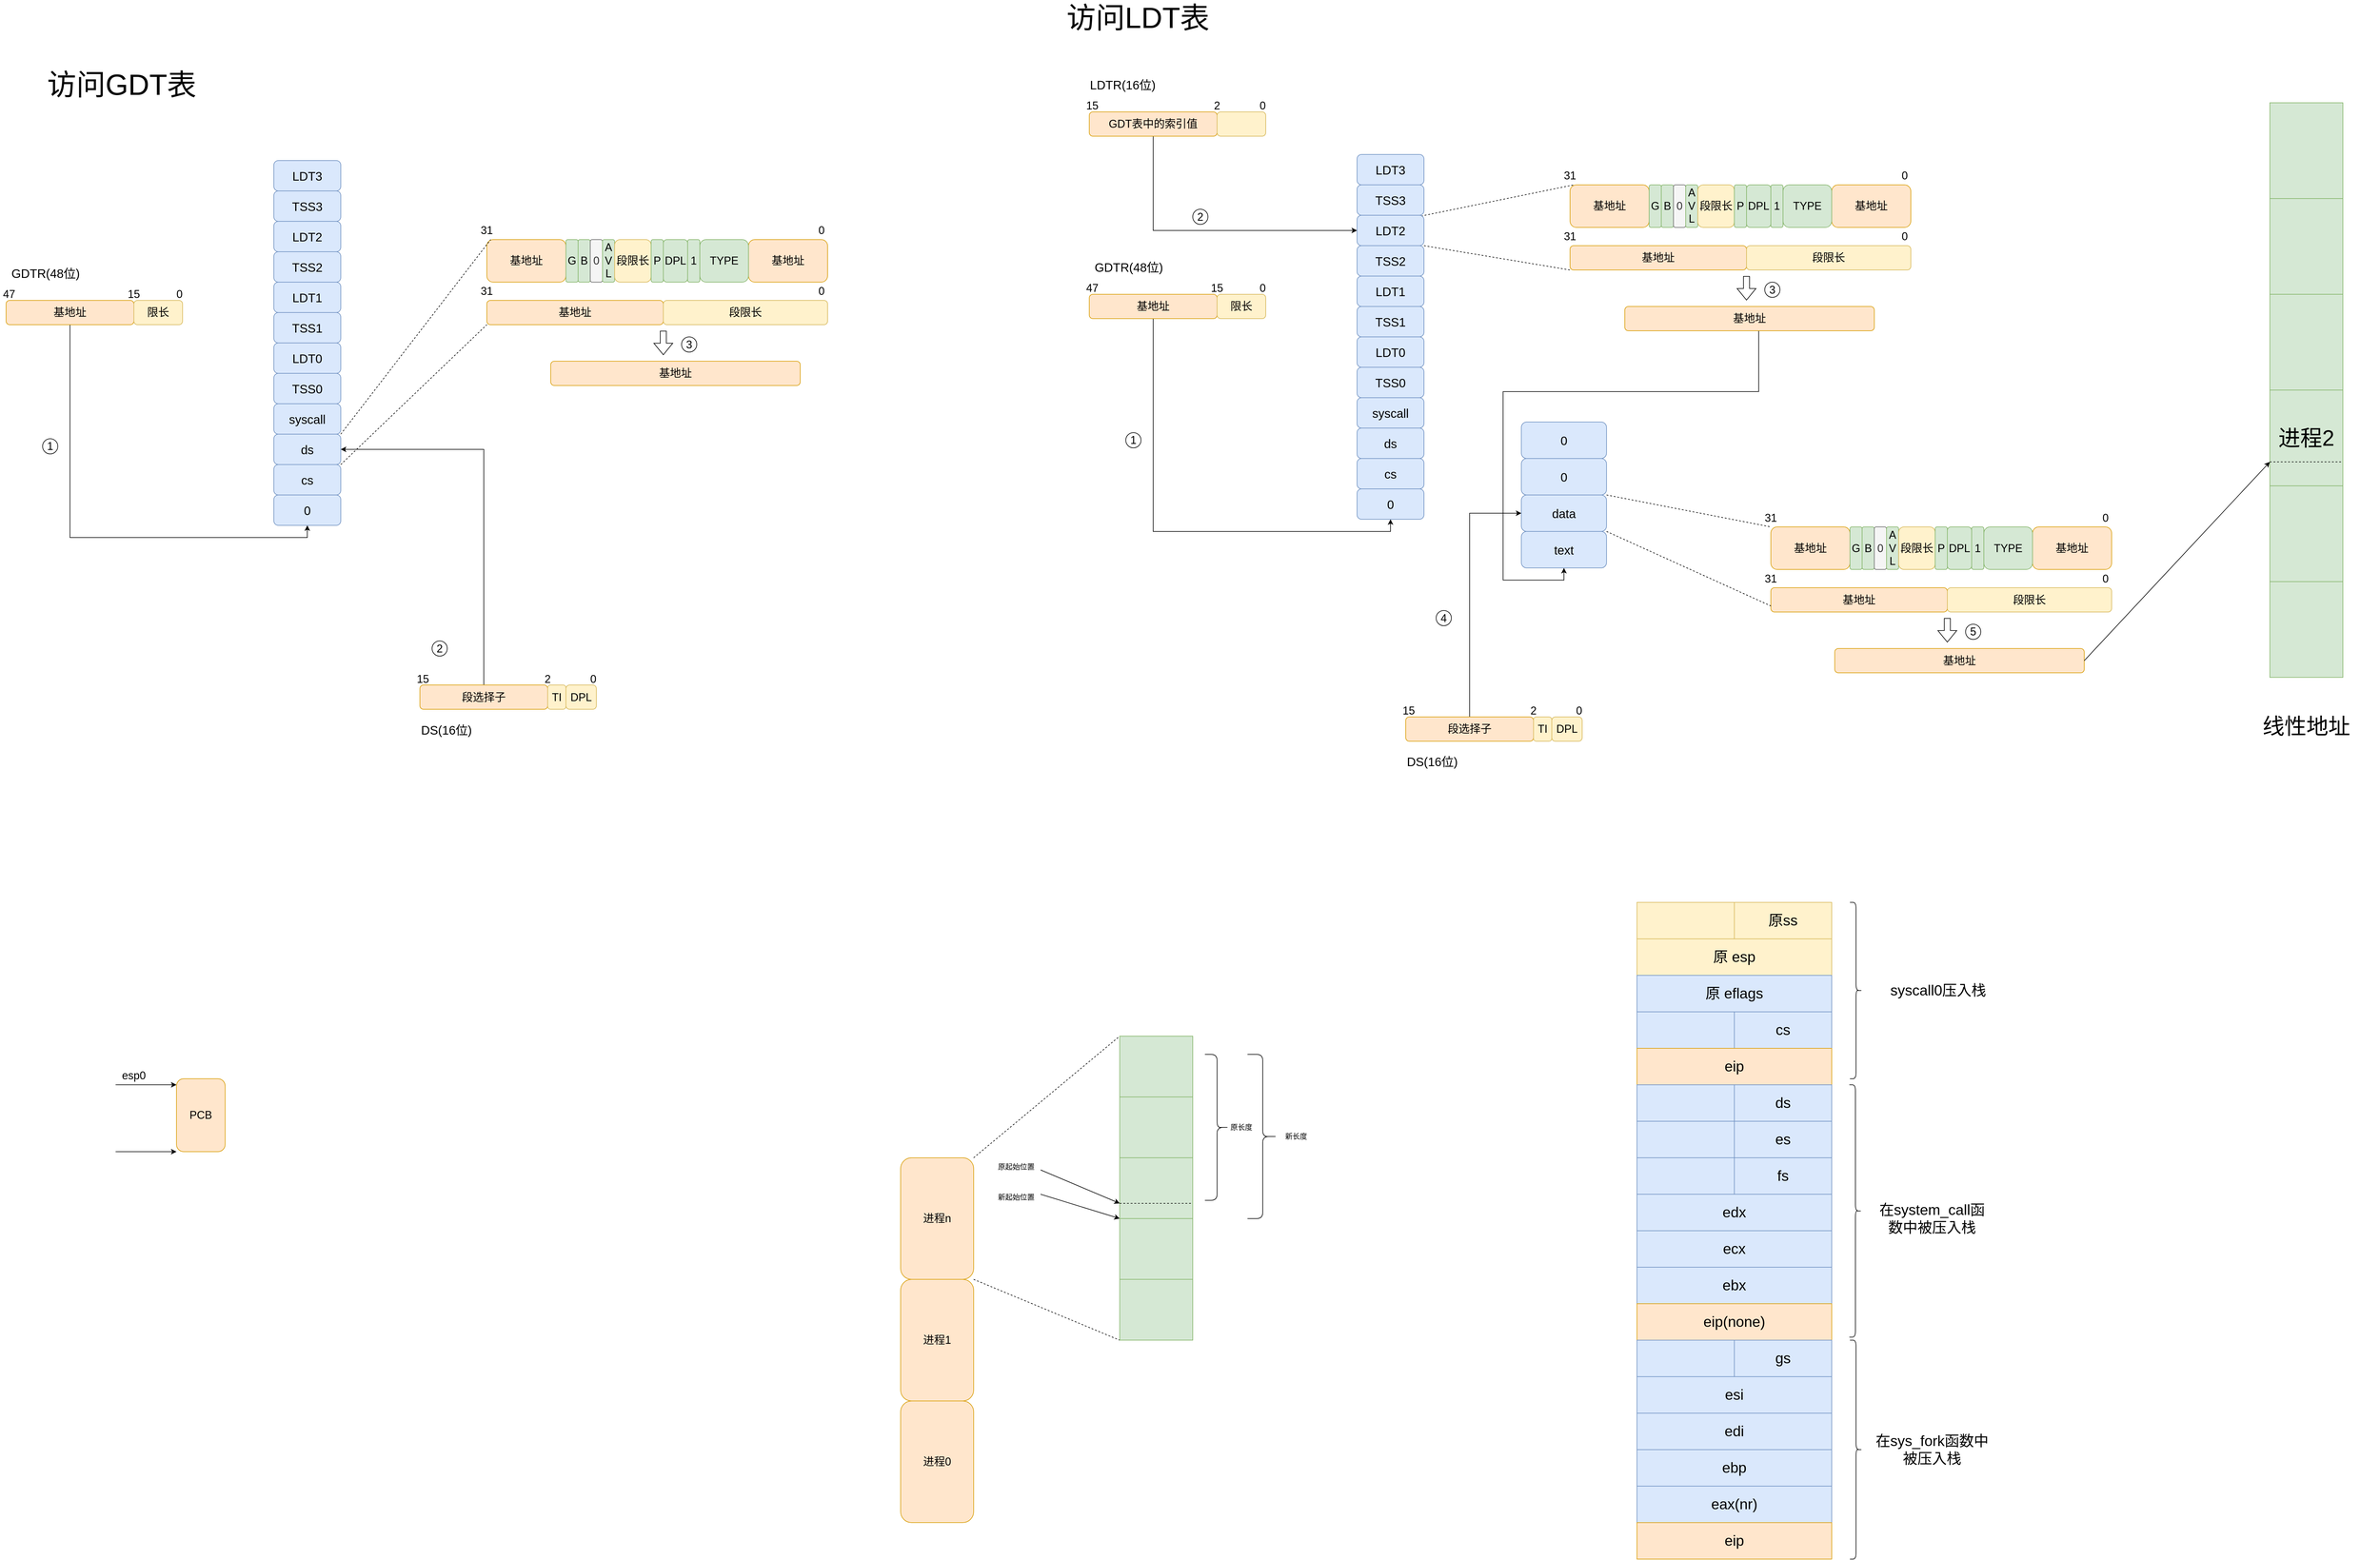 <mxfile version="20.8.16" type="device"><diagram name="第 1 页" id="tHcovM4jO5tYRY0i3vo-"><mxGraphModel dx="7257" dy="4161" grid="1" gridSize="10" guides="1" tooltips="1" connect="1" arrows="1" fold="1" page="1" pageScale="1" pageWidth="827" pageHeight="1169" math="0" shadow="0"><root><mxCell id="0"/><mxCell id="1" parent="0"/><mxCell id="695t20eowLM4Fb_0-0ul-10" value="LDT1" style="rounded=1;whiteSpace=wrap;html=1;fontSize=20;fillColor=#dae8fc;strokeColor=#6c8ebf;" parent="1" vertex="1"><mxGeometry x="220" y="-70" width="110" height="50" as="geometry"/></mxCell><mxCell id="695t20eowLM4Fb_0-0ul-25" style="edgeStyle=orthogonalEdgeStyle;rounded=0;orthogonalLoop=1;jettySize=auto;html=1;exitX=0.5;exitY=1;exitDx=0;exitDy=0;entryX=0.5;entryY=1;entryDx=0;entryDy=0;fontSize=18;" parent="1" source="695t20eowLM4Fb_0-0ul-11" target="695t20eowLM4Fb_0-0ul-18" edge="1"><mxGeometry relative="1" as="geometry"/></mxCell><mxCell id="695t20eowLM4Fb_0-0ul-11" value="&lt;font style=&quot;font-size: 18px;&quot;&gt;基地址&lt;/font&gt;" style="rounded=1;whiteSpace=wrap;html=1;fillColor=#ffe6cc;strokeColor=#d79b00;" parent="1" vertex="1"><mxGeometry x="-220" y="-40" width="210" height="40" as="geometry"/></mxCell><mxCell id="695t20eowLM4Fb_0-0ul-12" value="TSS1" style="rounded=1;whiteSpace=wrap;html=1;fillColor=#dae8fc;strokeColor=#6c8ebf;fontSize=20;" parent="1" vertex="1"><mxGeometry x="220" y="-20" width="110" height="50" as="geometry"/></mxCell><mxCell id="695t20eowLM4Fb_0-0ul-13" value="LDT0" style="rounded=1;whiteSpace=wrap;html=1;fontSize=20;fillColor=#dae8fc;strokeColor=#6c8ebf;" parent="1" vertex="1"><mxGeometry x="220" y="30" width="110" height="50" as="geometry"/></mxCell><mxCell id="695t20eowLM4Fb_0-0ul-14" value="TSS0" style="rounded=1;whiteSpace=wrap;html=1;fillColor=#dae8fc;strokeColor=#6c8ebf;fontSize=20;" parent="1" vertex="1"><mxGeometry x="220" y="80" width="110" height="50" as="geometry"/></mxCell><mxCell id="695t20eowLM4Fb_0-0ul-15" value="syscall" style="rounded=1;whiteSpace=wrap;html=1;fontSize=20;fillColor=#dae8fc;strokeColor=#6c8ebf;" parent="1" vertex="1"><mxGeometry x="220" y="130" width="110" height="50" as="geometry"/></mxCell><mxCell id="695t20eowLM4Fb_0-0ul-16" value="ds" style="rounded=1;whiteSpace=wrap;html=1;fillColor=#dae8fc;strokeColor=#6c8ebf;fontSize=20;" parent="1" vertex="1"><mxGeometry x="220" y="180" width="110" height="50" as="geometry"/></mxCell><mxCell id="695t20eowLM4Fb_0-0ul-17" value="cs" style="rounded=1;whiteSpace=wrap;html=1;fontSize=20;fillColor=#dae8fc;strokeColor=#6c8ebf;" parent="1" vertex="1"><mxGeometry x="220" y="230" width="110" height="50" as="geometry"/></mxCell><mxCell id="695t20eowLM4Fb_0-0ul-18" value="0" style="rounded=1;whiteSpace=wrap;html=1;fillColor=#dae8fc;strokeColor=#6c8ebf;fontSize=20;" parent="1" vertex="1"><mxGeometry x="220" y="280" width="110" height="50" as="geometry"/></mxCell><mxCell id="695t20eowLM4Fb_0-0ul-19" value="&lt;font style=&quot;font-size: 18px;&quot;&gt;限长&lt;/font&gt;" style="rounded=1;whiteSpace=wrap;html=1;fillColor=#fff2cc;strokeColor=#d6b656;" parent="1" vertex="1"><mxGeometry x="-10" y="-40" width="80" height="40" as="geometry"/></mxCell><mxCell id="695t20eowLM4Fb_0-0ul-20" value="GDTR(48位)" style="text;strokeColor=none;align=center;fillColor=none;html=1;verticalAlign=middle;whiteSpace=wrap;rounded=0;fontSize=20;" parent="1" vertex="1"><mxGeometry x="-220" y="-100" width="130" height="30" as="geometry"/></mxCell><mxCell id="695t20eowLM4Fb_0-0ul-21" value="0" style="text;strokeColor=none;align=center;fillColor=none;html=1;verticalAlign=middle;whiteSpace=wrap;rounded=0;fontSize=18;" parent="1" vertex="1"><mxGeometry x="50" y="-60" width="30" height="20" as="geometry"/></mxCell><mxCell id="695t20eowLM4Fb_0-0ul-22" value="15" style="text;strokeColor=none;align=center;fillColor=none;html=1;verticalAlign=middle;whiteSpace=wrap;rounded=0;fontSize=18;" parent="1" vertex="1"><mxGeometry x="-25" y="-60" width="30" height="20" as="geometry"/></mxCell><mxCell id="695t20eowLM4Fb_0-0ul-23" value="47" style="text;strokeColor=none;align=center;fillColor=none;html=1;verticalAlign=middle;whiteSpace=wrap;rounded=0;fontSize=18;" parent="1" vertex="1"><mxGeometry x="-230" y="-60" width="30" height="20" as="geometry"/></mxCell><mxCell id="695t20eowLM4Fb_0-0ul-26" value="&lt;font style=&quot;font-size: 18px;&quot;&gt;基地址&lt;/font&gt;" style="rounded=1;whiteSpace=wrap;html=1;fillColor=#ffe6cc;strokeColor=#d79b00;" parent="1" vertex="1"><mxGeometry x="570" y="-220" width="130" height="70" as="geometry"/></mxCell><mxCell id="695t20eowLM4Fb_0-0ul-32" value="" style="endArrow=none;dashed=1;html=1;rounded=0;fontSize=18;entryX=0.048;entryY=0;entryDx=0;entryDy=0;entryPerimeter=0;exitX=0.956;exitY=1.027;exitDx=0;exitDy=0;exitPerimeter=0;" parent="1" source="695t20eowLM4Fb_0-0ul-71" target="695t20eowLM4Fb_0-0ul-26" edge="1"><mxGeometry width="50" height="50" relative="1" as="geometry"><mxPoint x="330" y="-70" as="sourcePoint"/><mxPoint x="567.5" y="-110" as="targetPoint"/></mxGeometry></mxCell><mxCell id="695t20eowLM4Fb_0-0ul-33" value="" style="endArrow=none;dashed=1;html=1;rounded=0;fontSize=18;entryX=0;entryY=1;entryDx=0;entryDy=0;exitX=1;exitY=0;exitDx=0;exitDy=0;" parent="1" source="695t20eowLM4Fb_0-0ul-60" target="695t20eowLM4Fb_0-0ul-34" edge="1"><mxGeometry width="50" height="50" relative="1" as="geometry"><mxPoint x="330" y="-25" as="sourcePoint"/><mxPoint x="570" y="-70" as="targetPoint"/></mxGeometry></mxCell><mxCell id="695t20eowLM4Fb_0-0ul-34" value="&lt;font style=&quot;font-size: 18px;&quot;&gt;基地址&lt;/font&gt;" style="rounded=1;whiteSpace=wrap;html=1;fillColor=#ffe6cc;strokeColor=#d79b00;" parent="1" vertex="1"><mxGeometry x="570" y="-120" width="290" height="40" as="geometry"/></mxCell><mxCell id="695t20eowLM4Fb_0-0ul-35" value="&lt;font style=&quot;font-size: 18px;&quot;&gt;段限长&lt;/font&gt;" style="rounded=1;whiteSpace=wrap;html=1;fillColor=#fff2cc;strokeColor=#d6b656;" parent="1" vertex="1"><mxGeometry x="860" y="-120" width="270" height="40" as="geometry"/></mxCell><mxCell id="695t20eowLM4Fb_0-0ul-36" value="&lt;font style=&quot;font-size: 18px;&quot;&gt;基地址&lt;/font&gt;" style="rounded=1;whiteSpace=wrap;html=1;fillColor=#ffe6cc;strokeColor=#d79b00;" parent="1" vertex="1"><mxGeometry x="1000" y="-220" width="130" height="70" as="geometry"/></mxCell><mxCell id="695t20eowLM4Fb_0-0ul-37" value="&lt;span style=&quot;font-size: 18px;&quot;&gt;G&lt;/span&gt;" style="rounded=1;whiteSpace=wrap;html=1;fillColor=#d5e8d4;strokeColor=#82b366;" parent="1" vertex="1"><mxGeometry x="700" y="-220" width="20" height="70" as="geometry"/></mxCell><mxCell id="695t20eowLM4Fb_0-0ul-38" value="&lt;span style=&quot;font-size: 18px;&quot;&gt;B&lt;/span&gt;" style="rounded=1;whiteSpace=wrap;html=1;fillColor=#d5e8d4;strokeColor=#82b366;" parent="1" vertex="1"><mxGeometry x="720" y="-220" width="20" height="70" as="geometry"/></mxCell><mxCell id="695t20eowLM4Fb_0-0ul-39" value="&lt;span style=&quot;font-size: 18px;&quot;&gt;0&lt;/span&gt;" style="rounded=1;whiteSpace=wrap;html=1;fillColor=#f5f5f5;strokeColor=#666666;fontColor=#333333;" parent="1" vertex="1"><mxGeometry x="740" y="-220" width="20" height="70" as="geometry"/></mxCell><mxCell id="695t20eowLM4Fb_0-0ul-40" value="&lt;span style=&quot;font-size: 18px;&quot;&gt;A&lt;br&gt;V&lt;br&gt;L&lt;/span&gt;" style="rounded=1;whiteSpace=wrap;html=1;fillColor=#d5e8d4;strokeColor=#82b366;" parent="1" vertex="1"><mxGeometry x="760" y="-220" width="20" height="70" as="geometry"/></mxCell><mxCell id="695t20eowLM4Fb_0-0ul-41" value="&lt;span style=&quot;font-size: 18px;&quot;&gt;段限长&lt;/span&gt;" style="rounded=1;whiteSpace=wrap;html=1;fillColor=#fff2cc;strokeColor=#d6b656;" parent="1" vertex="1"><mxGeometry x="780" y="-220" width="60" height="70" as="geometry"/></mxCell><mxCell id="695t20eowLM4Fb_0-0ul-42" value="&lt;span style=&quot;font-size: 18px;&quot;&gt;P&lt;/span&gt;" style="rounded=1;whiteSpace=wrap;html=1;fillColor=#d5e8d4;strokeColor=#82b366;" parent="1" vertex="1"><mxGeometry x="840" y="-220" width="20" height="70" as="geometry"/></mxCell><mxCell id="695t20eowLM4Fb_0-0ul-44" value="&lt;span style=&quot;font-size: 18px;&quot;&gt;DPL&lt;/span&gt;" style="rounded=1;whiteSpace=wrap;html=1;fillColor=#d5e8d4;strokeColor=#82b366;" parent="1" vertex="1"><mxGeometry x="860" y="-220" width="40" height="70" as="geometry"/></mxCell><mxCell id="695t20eowLM4Fb_0-0ul-46" value="&lt;span style=&quot;font-size: 18px;&quot;&gt;1&lt;/span&gt;" style="rounded=1;whiteSpace=wrap;html=1;fillColor=#d5e8d4;strokeColor=#82b366;" parent="1" vertex="1"><mxGeometry x="900" y="-220" width="20" height="70" as="geometry"/></mxCell><mxCell id="695t20eowLM4Fb_0-0ul-47" value="&lt;span style=&quot;font-size: 18px;&quot;&gt;TYPE&lt;/span&gt;" style="rounded=1;whiteSpace=wrap;html=1;fillColor=#d5e8d4;strokeColor=#82b366;" parent="1" vertex="1"><mxGeometry x="920" y="-220" width="80" height="70" as="geometry"/></mxCell><mxCell id="695t20eowLM4Fb_0-0ul-48" value="0" style="text;strokeColor=none;align=center;fillColor=none;html=1;verticalAlign=middle;whiteSpace=wrap;rounded=0;fontSize=18;" parent="1" vertex="1"><mxGeometry x="1090" y="-250" width="60" height="30" as="geometry"/></mxCell><mxCell id="695t20eowLM4Fb_0-0ul-49" value="31" style="text;strokeColor=none;align=center;fillColor=none;html=1;verticalAlign=middle;whiteSpace=wrap;rounded=0;fontSize=18;" parent="1" vertex="1"><mxGeometry x="540" y="-250" width="60" height="30" as="geometry"/></mxCell><mxCell id="695t20eowLM4Fb_0-0ul-50" value="0" style="text;strokeColor=none;align=center;fillColor=none;html=1;verticalAlign=middle;whiteSpace=wrap;rounded=0;fontSize=18;" parent="1" vertex="1"><mxGeometry x="1090" y="-150" width="60" height="30" as="geometry"/></mxCell><mxCell id="695t20eowLM4Fb_0-0ul-51" value="31" style="text;strokeColor=none;align=center;fillColor=none;html=1;verticalAlign=middle;whiteSpace=wrap;rounded=0;fontSize=18;" parent="1" vertex="1"><mxGeometry x="540" y="-150" width="60" height="30" as="geometry"/></mxCell><mxCell id="695t20eowLM4Fb_0-0ul-52" value="" style="shape=flexArrow;endArrow=classic;html=1;rounded=0;fontSize=18;" parent="1" edge="1"><mxGeometry width="50" height="50" relative="1" as="geometry"><mxPoint x="860" y="-70" as="sourcePoint"/><mxPoint x="860" y="-30" as="targetPoint"/></mxGeometry></mxCell><mxCell id="695t20eowLM4Fb_0-0ul-58" style="edgeStyle=orthogonalEdgeStyle;rounded=0;orthogonalLoop=1;jettySize=auto;html=1;exitX=0.5;exitY=1;exitDx=0;exitDy=0;entryX=0.5;entryY=1;entryDx=0;entryDy=0;fontSize=18;" parent="1" source="695t20eowLM4Fb_0-0ul-53" target="695t20eowLM4Fb_0-0ul-57" edge="1"><mxGeometry relative="1" as="geometry"><Array as="points"><mxPoint x="880" y="120"/><mxPoint x="460" y="120"/><mxPoint x="460" y="430"/><mxPoint x="560" y="430"/></Array></mxGeometry></mxCell><mxCell id="695t20eowLM4Fb_0-0ul-53" value="&lt;font style=&quot;font-size: 18px;&quot;&gt;基地址&lt;/font&gt;" style="rounded=1;whiteSpace=wrap;html=1;fillColor=#ffe6cc;strokeColor=#d79b00;" parent="1" vertex="1"><mxGeometry x="660" y="-20" width="410" height="40" as="geometry"/></mxCell><mxCell id="695t20eowLM4Fb_0-0ul-54" value="0" style="rounded=1;whiteSpace=wrap;html=1;fontSize=20;fillColor=#dae8fc;strokeColor=#6c8ebf;" parent="1" vertex="1"><mxGeometry x="490" y="170" width="140" height="60" as="geometry"/></mxCell><mxCell id="695t20eowLM4Fb_0-0ul-55" value="0" style="rounded=1;whiteSpace=wrap;html=1;fontSize=20;fillColor=#dae8fc;strokeColor=#6c8ebf;" parent="1" vertex="1"><mxGeometry x="490" y="230" width="140" height="60" as="geometry"/></mxCell><mxCell id="695t20eowLM4Fb_0-0ul-56" value="data" style="rounded=1;whiteSpace=wrap;html=1;fontSize=20;fillColor=#dae8fc;strokeColor=#6c8ebf;" parent="1" vertex="1"><mxGeometry x="490" y="290" width="140" height="60" as="geometry"/></mxCell><mxCell id="695t20eowLM4Fb_0-0ul-57" value="text" style="rounded=1;whiteSpace=wrap;html=1;fontSize=20;fillColor=#dae8fc;strokeColor=#6c8ebf;" parent="1" vertex="1"><mxGeometry x="490" y="350" width="140" height="60" as="geometry"/></mxCell><mxCell id="695t20eowLM4Fb_0-0ul-59" value="LDT2" style="rounded=1;whiteSpace=wrap;html=1;fontSize=20;fillColor=#dae8fc;strokeColor=#6c8ebf;" parent="1" vertex="1"><mxGeometry x="220" y="-170" width="110" height="50" as="geometry"/></mxCell><mxCell id="695t20eowLM4Fb_0-0ul-60" value="TSS2" style="rounded=1;whiteSpace=wrap;html=1;fillColor=#dae8fc;strokeColor=#6c8ebf;fontSize=20;" parent="1" vertex="1"><mxGeometry x="220" y="-120" width="110" height="50" as="geometry"/></mxCell><mxCell id="695t20eowLM4Fb_0-0ul-61" value="LDTR(16位)" style="text;strokeColor=none;align=center;fillColor=none;html=1;verticalAlign=middle;whiteSpace=wrap;rounded=0;fontSize=20;" parent="1" vertex="1"><mxGeometry x="-230" y="-400" width="130" height="30" as="geometry"/></mxCell><mxCell id="695t20eowLM4Fb_0-0ul-69" style="edgeStyle=orthogonalEdgeStyle;rounded=0;orthogonalLoop=1;jettySize=auto;html=1;exitX=0.5;exitY=1;exitDx=0;exitDy=0;entryX=0;entryY=0.5;entryDx=0;entryDy=0;fontSize=18;" parent="1" source="695t20eowLM4Fb_0-0ul-62" target="695t20eowLM4Fb_0-0ul-59" edge="1"><mxGeometry relative="1" as="geometry"/></mxCell><mxCell id="695t20eowLM4Fb_0-0ul-62" value="&lt;font style=&quot;font-size: 18px;&quot;&gt;GDT表中的索引值&lt;/font&gt;" style="rounded=1;whiteSpace=wrap;html=1;fillColor=#ffe6cc;strokeColor=#d79b00;" parent="1" vertex="1"><mxGeometry x="-220" y="-340" width="210" height="40" as="geometry"/></mxCell><mxCell id="695t20eowLM4Fb_0-0ul-63" value="" style="rounded=1;whiteSpace=wrap;html=1;fillColor=#fff2cc;strokeColor=#d6b656;" parent="1" vertex="1"><mxGeometry x="-10" y="-340" width="80" height="40" as="geometry"/></mxCell><mxCell id="695t20eowLM4Fb_0-0ul-64" value="0" style="text;strokeColor=none;align=center;fillColor=none;html=1;verticalAlign=middle;whiteSpace=wrap;rounded=0;fontSize=18;" parent="1" vertex="1"><mxGeometry x="50" y="-360" width="30" height="20" as="geometry"/></mxCell><mxCell id="695t20eowLM4Fb_0-0ul-65" value="2" style="text;strokeColor=none;align=center;fillColor=none;html=1;verticalAlign=middle;whiteSpace=wrap;rounded=0;fontSize=18;" parent="1" vertex="1"><mxGeometry x="-25" y="-360" width="30" height="20" as="geometry"/></mxCell><mxCell id="695t20eowLM4Fb_0-0ul-66" value="15" style="text;strokeColor=none;align=center;fillColor=none;html=1;verticalAlign=middle;whiteSpace=wrap;rounded=0;fontSize=18;" parent="1" vertex="1"><mxGeometry x="-230" y="-360" width="30" height="20" as="geometry"/></mxCell><mxCell id="695t20eowLM4Fb_0-0ul-67" value="1" style="ellipse;whiteSpace=wrap;html=1;aspect=fixed;fontSize=18;" parent="1" vertex="1"><mxGeometry x="-160" y="187.5" width="25" height="25" as="geometry"/></mxCell><mxCell id="695t20eowLM4Fb_0-0ul-70" value="LDT3" style="rounded=1;whiteSpace=wrap;html=1;fontSize=20;fillColor=#dae8fc;strokeColor=#6c8ebf;" parent="1" vertex="1"><mxGeometry x="220" y="-270" width="110" height="50" as="geometry"/></mxCell><mxCell id="695t20eowLM4Fb_0-0ul-71" value="TSS3" style="rounded=1;whiteSpace=wrap;html=1;fillColor=#dae8fc;strokeColor=#6c8ebf;fontSize=20;" parent="1" vertex="1"><mxGeometry x="220" y="-220" width="110" height="50" as="geometry"/></mxCell><mxCell id="695t20eowLM4Fb_0-0ul-73" value="2" style="ellipse;whiteSpace=wrap;html=1;aspect=fixed;fontSize=18;" parent="1" vertex="1"><mxGeometry x="-50" y="-180" width="25" height="25" as="geometry"/></mxCell><mxCell id="695t20eowLM4Fb_0-0ul-74" value="3" style="ellipse;whiteSpace=wrap;html=1;aspect=fixed;fontSize=18;" parent="1" vertex="1"><mxGeometry x="890" y="-60" width="25" height="25" as="geometry"/></mxCell><mxCell id="695t20eowLM4Fb_0-0ul-82" style="edgeStyle=orthogonalEdgeStyle;rounded=0;orthogonalLoop=1;jettySize=auto;html=1;exitX=0.5;exitY=0;exitDx=0;exitDy=0;entryX=0;entryY=0.5;entryDx=0;entryDy=0;fontSize=18;" parent="1" source="695t20eowLM4Fb_0-0ul-75" target="695t20eowLM4Fb_0-0ul-56" edge="1"><mxGeometry relative="1" as="geometry"/></mxCell><mxCell id="695t20eowLM4Fb_0-0ul-75" value="&lt;font style=&quot;font-size: 18px;&quot;&gt;段选择子&lt;/font&gt;" style="rounded=1;whiteSpace=wrap;html=1;fillColor=#ffe6cc;strokeColor=#d79b00;" parent="1" vertex="1"><mxGeometry x="300" y="655" width="210" height="40" as="geometry"/></mxCell><mxCell id="695t20eowLM4Fb_0-0ul-76" value="&lt;font style=&quot;font-size: 18px;&quot;&gt;TI&lt;/font&gt;" style="rounded=1;whiteSpace=wrap;html=1;fillColor=#fff2cc;strokeColor=#d6b656;" parent="1" vertex="1"><mxGeometry x="510" y="655" width="30" height="40" as="geometry"/></mxCell><mxCell id="695t20eowLM4Fb_0-0ul-77" value="0" style="text;strokeColor=none;align=center;fillColor=none;html=1;verticalAlign=middle;whiteSpace=wrap;rounded=0;fontSize=18;" parent="1" vertex="1"><mxGeometry x="570" y="635" width="30" height="20" as="geometry"/></mxCell><mxCell id="695t20eowLM4Fb_0-0ul-78" value="2" style="text;strokeColor=none;align=center;fillColor=none;html=1;verticalAlign=middle;whiteSpace=wrap;rounded=0;fontSize=18;" parent="1" vertex="1"><mxGeometry x="495" y="635" width="30" height="20" as="geometry"/></mxCell><mxCell id="695t20eowLM4Fb_0-0ul-79" value="15" style="text;strokeColor=none;align=center;fillColor=none;html=1;verticalAlign=middle;whiteSpace=wrap;rounded=0;fontSize=18;" parent="1" vertex="1"><mxGeometry x="290" y="635" width="30" height="20" as="geometry"/></mxCell><mxCell id="695t20eowLM4Fb_0-0ul-80" value="&lt;span style=&quot;font-size: 20px;&quot;&gt;DS(16位)&lt;/span&gt;" style="text;whiteSpace=wrap;html=1;fontSize=18;" parent="1" vertex="1"><mxGeometry x="300" y="710" width="140" height="50" as="geometry"/></mxCell><mxCell id="695t20eowLM4Fb_0-0ul-81" value="&lt;font style=&quot;font-size: 18px;&quot;&gt;DPL&lt;/font&gt;" style="rounded=1;whiteSpace=wrap;html=1;fillColor=#fff2cc;strokeColor=#d6b656;" parent="1" vertex="1"><mxGeometry x="540" y="655" width="50" height="40" as="geometry"/></mxCell><mxCell id="695t20eowLM4Fb_0-0ul-83" value="4" style="ellipse;whiteSpace=wrap;html=1;aspect=fixed;fontSize=18;" parent="1" vertex="1"><mxGeometry x="350" y="480" width="25" height="25" as="geometry"/></mxCell><mxCell id="695t20eowLM4Fb_0-0ul-84" value="LDT1" style="rounded=1;whiteSpace=wrap;html=1;fontSize=20;fillColor=#dae8fc;strokeColor=#6c8ebf;" parent="1" vertex="1"><mxGeometry x="-1560" y="-60" width="110" height="50" as="geometry"/></mxCell><mxCell id="695t20eowLM4Fb_0-0ul-85" style="edgeStyle=orthogonalEdgeStyle;rounded=0;orthogonalLoop=1;jettySize=auto;html=1;exitX=0.5;exitY=1;exitDx=0;exitDy=0;entryX=0.5;entryY=1;entryDx=0;entryDy=0;fontSize=18;" parent="1" source="695t20eowLM4Fb_0-0ul-86" target="695t20eowLM4Fb_0-0ul-93" edge="1"><mxGeometry relative="1" as="geometry"/></mxCell><mxCell id="695t20eowLM4Fb_0-0ul-86" value="&lt;font style=&quot;font-size: 18px;&quot;&gt;基地址&lt;/font&gt;" style="rounded=1;whiteSpace=wrap;html=1;fillColor=#ffe6cc;strokeColor=#d79b00;" parent="1" vertex="1"><mxGeometry x="-2000" y="-30" width="210" height="40" as="geometry"/></mxCell><mxCell id="695t20eowLM4Fb_0-0ul-87" value="TSS1" style="rounded=1;whiteSpace=wrap;html=1;fillColor=#dae8fc;strokeColor=#6c8ebf;fontSize=20;" parent="1" vertex="1"><mxGeometry x="-1560" y="-10" width="110" height="50" as="geometry"/></mxCell><mxCell id="695t20eowLM4Fb_0-0ul-88" value="LDT0" style="rounded=1;whiteSpace=wrap;html=1;fontSize=20;fillColor=#dae8fc;strokeColor=#6c8ebf;" parent="1" vertex="1"><mxGeometry x="-1560" y="40" width="110" height="50" as="geometry"/></mxCell><mxCell id="695t20eowLM4Fb_0-0ul-89" value="TSS0" style="rounded=1;whiteSpace=wrap;html=1;fillColor=#dae8fc;strokeColor=#6c8ebf;fontSize=20;" parent="1" vertex="1"><mxGeometry x="-1560" y="90" width="110" height="50" as="geometry"/></mxCell><mxCell id="695t20eowLM4Fb_0-0ul-90" value="syscall" style="rounded=1;whiteSpace=wrap;html=1;fontSize=20;fillColor=#dae8fc;strokeColor=#6c8ebf;" parent="1" vertex="1"><mxGeometry x="-1560" y="140" width="110" height="50" as="geometry"/></mxCell><mxCell id="695t20eowLM4Fb_0-0ul-91" value="ds" style="rounded=1;whiteSpace=wrap;html=1;fillColor=#dae8fc;strokeColor=#6c8ebf;fontSize=20;" parent="1" vertex="1"><mxGeometry x="-1560" y="190" width="110" height="50" as="geometry"/></mxCell><mxCell id="695t20eowLM4Fb_0-0ul-92" value="cs" style="rounded=1;whiteSpace=wrap;html=1;fontSize=20;fillColor=#dae8fc;strokeColor=#6c8ebf;" parent="1" vertex="1"><mxGeometry x="-1560" y="240" width="110" height="50" as="geometry"/></mxCell><mxCell id="695t20eowLM4Fb_0-0ul-93" value="0" style="rounded=1;whiteSpace=wrap;html=1;fillColor=#dae8fc;strokeColor=#6c8ebf;fontSize=20;" parent="1" vertex="1"><mxGeometry x="-1560" y="290" width="110" height="50" as="geometry"/></mxCell><mxCell id="695t20eowLM4Fb_0-0ul-94" value="&lt;font style=&quot;font-size: 18px;&quot;&gt;限长&lt;/font&gt;" style="rounded=1;whiteSpace=wrap;html=1;fillColor=#fff2cc;strokeColor=#d6b656;" parent="1" vertex="1"><mxGeometry x="-1790" y="-30" width="80" height="40" as="geometry"/></mxCell><mxCell id="695t20eowLM4Fb_0-0ul-95" value="GDTR(48位)" style="text;strokeColor=none;align=center;fillColor=none;html=1;verticalAlign=middle;whiteSpace=wrap;rounded=0;fontSize=20;" parent="1" vertex="1"><mxGeometry x="-2000" y="-90" width="130" height="30" as="geometry"/></mxCell><mxCell id="695t20eowLM4Fb_0-0ul-96" value="0" style="text;strokeColor=none;align=center;fillColor=none;html=1;verticalAlign=middle;whiteSpace=wrap;rounded=0;fontSize=18;" parent="1" vertex="1"><mxGeometry x="-1730" y="-50" width="30" height="20" as="geometry"/></mxCell><mxCell id="695t20eowLM4Fb_0-0ul-97" value="15" style="text;strokeColor=none;align=center;fillColor=none;html=1;verticalAlign=middle;whiteSpace=wrap;rounded=0;fontSize=18;" parent="1" vertex="1"><mxGeometry x="-1805" y="-50" width="30" height="20" as="geometry"/></mxCell><mxCell id="695t20eowLM4Fb_0-0ul-98" value="47" style="text;strokeColor=none;align=center;fillColor=none;html=1;verticalAlign=middle;whiteSpace=wrap;rounded=0;fontSize=18;" parent="1" vertex="1"><mxGeometry x="-2010" y="-50" width="30" height="20" as="geometry"/></mxCell><mxCell id="695t20eowLM4Fb_0-0ul-99" value="&lt;font style=&quot;font-size: 18px;&quot;&gt;基地址&lt;/font&gt;" style="rounded=1;whiteSpace=wrap;html=1;fillColor=#ffe6cc;strokeColor=#d79b00;" parent="1" vertex="1"><mxGeometry x="-1210" y="-130" width="130" height="70" as="geometry"/></mxCell><mxCell id="695t20eowLM4Fb_0-0ul-100" value="" style="endArrow=none;dashed=1;html=1;rounded=0;fontSize=18;entryX=0.048;entryY=0;entryDx=0;entryDy=0;entryPerimeter=0;exitX=1;exitY=0;exitDx=0;exitDy=0;" parent="1" source="695t20eowLM4Fb_0-0ul-91" target="695t20eowLM4Fb_0-0ul-99" edge="1"><mxGeometry width="50" height="50" relative="1" as="geometry"><mxPoint x="-1450" y="-60" as="sourcePoint"/><mxPoint x="-1212.5" y="-100" as="targetPoint"/></mxGeometry></mxCell><mxCell id="695t20eowLM4Fb_0-0ul-101" value="" style="endArrow=none;dashed=1;html=1;rounded=0;fontSize=18;entryX=0;entryY=1;entryDx=0;entryDy=0;exitX=1;exitY=0;exitDx=0;exitDy=0;" parent="1" source="695t20eowLM4Fb_0-0ul-92" target="695t20eowLM4Fb_0-0ul-102" edge="1"><mxGeometry width="50" height="50" relative="1" as="geometry"><mxPoint x="-1450" y="-15" as="sourcePoint"/><mxPoint x="-1210" y="-60" as="targetPoint"/></mxGeometry></mxCell><mxCell id="695t20eowLM4Fb_0-0ul-102" value="&lt;font style=&quot;font-size: 18px;&quot;&gt;基地址&lt;/font&gt;" style="rounded=1;whiteSpace=wrap;html=1;fillColor=#ffe6cc;strokeColor=#d79b00;" parent="1" vertex="1"><mxGeometry x="-1210" y="-30" width="290" height="40" as="geometry"/></mxCell><mxCell id="695t20eowLM4Fb_0-0ul-103" value="&lt;font style=&quot;font-size: 18px;&quot;&gt;段限长&lt;/font&gt;" style="rounded=1;whiteSpace=wrap;html=1;fillColor=#fff2cc;strokeColor=#d6b656;" parent="1" vertex="1"><mxGeometry x="-920" y="-30" width="270" height="40" as="geometry"/></mxCell><mxCell id="695t20eowLM4Fb_0-0ul-104" value="&lt;font style=&quot;font-size: 18px;&quot;&gt;基地址&lt;/font&gt;" style="rounded=1;whiteSpace=wrap;html=1;fillColor=#ffe6cc;strokeColor=#d79b00;" parent="1" vertex="1"><mxGeometry x="-780" y="-130" width="130" height="70" as="geometry"/></mxCell><mxCell id="695t20eowLM4Fb_0-0ul-105" value="&lt;span style=&quot;font-size: 18px;&quot;&gt;G&lt;/span&gt;" style="rounded=1;whiteSpace=wrap;html=1;fillColor=#d5e8d4;strokeColor=#82b366;" parent="1" vertex="1"><mxGeometry x="-1080" y="-130" width="20" height="70" as="geometry"/></mxCell><mxCell id="695t20eowLM4Fb_0-0ul-106" value="&lt;span style=&quot;font-size: 18px;&quot;&gt;B&lt;/span&gt;" style="rounded=1;whiteSpace=wrap;html=1;fillColor=#d5e8d4;strokeColor=#82b366;" parent="1" vertex="1"><mxGeometry x="-1060" y="-130" width="20" height="70" as="geometry"/></mxCell><mxCell id="695t20eowLM4Fb_0-0ul-107" value="&lt;span style=&quot;font-size: 18px;&quot;&gt;0&lt;/span&gt;" style="rounded=1;whiteSpace=wrap;html=1;fillColor=#f5f5f5;strokeColor=#666666;fontColor=#333333;" parent="1" vertex="1"><mxGeometry x="-1040" y="-130" width="20" height="70" as="geometry"/></mxCell><mxCell id="695t20eowLM4Fb_0-0ul-108" value="&lt;span style=&quot;font-size: 18px;&quot;&gt;A&lt;br&gt;V&lt;br&gt;L&lt;/span&gt;" style="rounded=1;whiteSpace=wrap;html=1;fillColor=#d5e8d4;strokeColor=#82b366;" parent="1" vertex="1"><mxGeometry x="-1020" y="-130" width="20" height="70" as="geometry"/></mxCell><mxCell id="695t20eowLM4Fb_0-0ul-109" value="&lt;span style=&quot;font-size: 18px;&quot;&gt;段限长&lt;/span&gt;" style="rounded=1;whiteSpace=wrap;html=1;fillColor=#fff2cc;strokeColor=#d6b656;" parent="1" vertex="1"><mxGeometry x="-1000" y="-130" width="60" height="70" as="geometry"/></mxCell><mxCell id="695t20eowLM4Fb_0-0ul-110" value="&lt;span style=&quot;font-size: 18px;&quot;&gt;P&lt;/span&gt;" style="rounded=1;whiteSpace=wrap;html=1;fillColor=#d5e8d4;strokeColor=#82b366;" parent="1" vertex="1"><mxGeometry x="-940" y="-130" width="20" height="70" as="geometry"/></mxCell><mxCell id="695t20eowLM4Fb_0-0ul-111" value="&lt;span style=&quot;font-size: 18px;&quot;&gt;DPL&lt;/span&gt;" style="rounded=1;whiteSpace=wrap;html=1;fillColor=#d5e8d4;strokeColor=#82b366;" parent="1" vertex="1"><mxGeometry x="-920" y="-130" width="40" height="70" as="geometry"/></mxCell><mxCell id="695t20eowLM4Fb_0-0ul-112" value="&lt;span style=&quot;font-size: 18px;&quot;&gt;1&lt;/span&gt;" style="rounded=1;whiteSpace=wrap;html=1;fillColor=#d5e8d4;strokeColor=#82b366;" parent="1" vertex="1"><mxGeometry x="-880" y="-130" width="20" height="70" as="geometry"/></mxCell><mxCell id="695t20eowLM4Fb_0-0ul-113" value="&lt;span style=&quot;font-size: 18px;&quot;&gt;TYPE&lt;/span&gt;" style="rounded=1;whiteSpace=wrap;html=1;fillColor=#d5e8d4;strokeColor=#82b366;" parent="1" vertex="1"><mxGeometry x="-860" y="-130" width="80" height="70" as="geometry"/></mxCell><mxCell id="695t20eowLM4Fb_0-0ul-114" value="0" style="text;strokeColor=none;align=center;fillColor=none;html=1;verticalAlign=middle;whiteSpace=wrap;rounded=0;fontSize=18;" parent="1" vertex="1"><mxGeometry x="-690" y="-160" width="60" height="30" as="geometry"/></mxCell><mxCell id="695t20eowLM4Fb_0-0ul-115" value="31" style="text;strokeColor=none;align=center;fillColor=none;html=1;verticalAlign=middle;whiteSpace=wrap;rounded=0;fontSize=18;" parent="1" vertex="1"><mxGeometry x="-1240" y="-160" width="60" height="30" as="geometry"/></mxCell><mxCell id="695t20eowLM4Fb_0-0ul-116" value="0" style="text;strokeColor=none;align=center;fillColor=none;html=1;verticalAlign=middle;whiteSpace=wrap;rounded=0;fontSize=18;" parent="1" vertex="1"><mxGeometry x="-690" y="-60" width="60" height="30" as="geometry"/></mxCell><mxCell id="695t20eowLM4Fb_0-0ul-117" value="31" style="text;strokeColor=none;align=center;fillColor=none;html=1;verticalAlign=middle;whiteSpace=wrap;rounded=0;fontSize=18;" parent="1" vertex="1"><mxGeometry x="-1240" y="-60" width="60" height="30" as="geometry"/></mxCell><mxCell id="695t20eowLM4Fb_0-0ul-118" value="" style="shape=flexArrow;endArrow=classic;html=1;rounded=0;fontSize=18;" parent="1" edge="1"><mxGeometry width="50" height="50" relative="1" as="geometry"><mxPoint x="-920" y="20" as="sourcePoint"/><mxPoint x="-920" y="60" as="targetPoint"/></mxGeometry></mxCell><mxCell id="695t20eowLM4Fb_0-0ul-120" value="&lt;font style=&quot;font-size: 18px;&quot;&gt;基地址&lt;/font&gt;" style="rounded=1;whiteSpace=wrap;html=1;fillColor=#ffe6cc;strokeColor=#d79b00;" parent="1" vertex="1"><mxGeometry x="-1105" y="70" width="410" height="40" as="geometry"/></mxCell><mxCell id="695t20eowLM4Fb_0-0ul-125" value="LDT2" style="rounded=1;whiteSpace=wrap;html=1;fontSize=20;fillColor=#dae8fc;strokeColor=#6c8ebf;" parent="1" vertex="1"><mxGeometry x="-1560" y="-160" width="110" height="50" as="geometry"/></mxCell><mxCell id="695t20eowLM4Fb_0-0ul-126" value="TSS2" style="rounded=1;whiteSpace=wrap;html=1;fillColor=#dae8fc;strokeColor=#6c8ebf;fontSize=20;" parent="1" vertex="1"><mxGeometry x="-1560" y="-110" width="110" height="50" as="geometry"/></mxCell><mxCell id="695t20eowLM4Fb_0-0ul-134" value="1" style="ellipse;whiteSpace=wrap;html=1;aspect=fixed;fontSize=18;" parent="1" vertex="1"><mxGeometry x="-1940" y="197.5" width="25" height="25" as="geometry"/></mxCell><mxCell id="695t20eowLM4Fb_0-0ul-135" value="LDT3" style="rounded=1;whiteSpace=wrap;html=1;fontSize=20;fillColor=#dae8fc;strokeColor=#6c8ebf;" parent="1" vertex="1"><mxGeometry x="-1560" y="-260" width="110" height="50" as="geometry"/></mxCell><mxCell id="695t20eowLM4Fb_0-0ul-136" value="TSS3" style="rounded=1;whiteSpace=wrap;html=1;fillColor=#dae8fc;strokeColor=#6c8ebf;fontSize=20;" parent="1" vertex="1"><mxGeometry x="-1560" y="-210" width="110" height="50" as="geometry"/></mxCell><mxCell id="695t20eowLM4Fb_0-0ul-138" value="3" style="ellipse;whiteSpace=wrap;html=1;aspect=fixed;fontSize=18;" parent="1" vertex="1"><mxGeometry x="-890" y="30" width="25" height="25" as="geometry"/></mxCell><mxCell id="695t20eowLM4Fb_0-0ul-139" style="edgeStyle=orthogonalEdgeStyle;rounded=0;orthogonalLoop=1;jettySize=auto;html=1;exitX=0.5;exitY=0;exitDx=0;exitDy=0;entryX=1;entryY=0.5;entryDx=0;entryDy=0;fontSize=18;" parent="1" source="695t20eowLM4Fb_0-0ul-140" target="695t20eowLM4Fb_0-0ul-91" edge="1"><mxGeometry relative="1" as="geometry"><mxPoint x="-1290.0" y="330" as="targetPoint"/></mxGeometry></mxCell><mxCell id="695t20eowLM4Fb_0-0ul-140" value="&lt;font style=&quot;font-size: 18px;&quot;&gt;段选择子&lt;/font&gt;" style="rounded=1;whiteSpace=wrap;html=1;fillColor=#ffe6cc;strokeColor=#d79b00;" parent="1" vertex="1"><mxGeometry x="-1320" y="602.5" width="210" height="40" as="geometry"/></mxCell><mxCell id="695t20eowLM4Fb_0-0ul-141" value="&lt;font style=&quot;font-size: 18px;&quot;&gt;TI&lt;/font&gt;" style="rounded=1;whiteSpace=wrap;html=1;fillColor=#fff2cc;strokeColor=#d6b656;" parent="1" vertex="1"><mxGeometry x="-1110" y="602.5" width="30" height="40" as="geometry"/></mxCell><mxCell id="695t20eowLM4Fb_0-0ul-142" value="0" style="text;strokeColor=none;align=center;fillColor=none;html=1;verticalAlign=middle;whiteSpace=wrap;rounded=0;fontSize=18;" parent="1" vertex="1"><mxGeometry x="-1050" y="582.5" width="30" height="20" as="geometry"/></mxCell><mxCell id="695t20eowLM4Fb_0-0ul-143" value="2" style="text;strokeColor=none;align=center;fillColor=none;html=1;verticalAlign=middle;whiteSpace=wrap;rounded=0;fontSize=18;" parent="1" vertex="1"><mxGeometry x="-1125" y="582.5" width="30" height="20" as="geometry"/></mxCell><mxCell id="695t20eowLM4Fb_0-0ul-144" value="15" style="text;strokeColor=none;align=center;fillColor=none;html=1;verticalAlign=middle;whiteSpace=wrap;rounded=0;fontSize=18;" parent="1" vertex="1"><mxGeometry x="-1330" y="582.5" width="30" height="20" as="geometry"/></mxCell><mxCell id="695t20eowLM4Fb_0-0ul-145" value="&lt;span style=&quot;font-size: 20px;&quot;&gt;DS(16位)&lt;/span&gt;" style="text;whiteSpace=wrap;html=1;fontSize=18;" parent="1" vertex="1"><mxGeometry x="-1320" y="657.5" width="140" height="50" as="geometry"/></mxCell><mxCell id="695t20eowLM4Fb_0-0ul-146" value="&lt;font style=&quot;font-size: 18px;&quot;&gt;DPL&lt;/font&gt;" style="rounded=1;whiteSpace=wrap;html=1;fillColor=#fff2cc;strokeColor=#d6b656;" parent="1" vertex="1"><mxGeometry x="-1080" y="602.5" width="50" height="40" as="geometry"/></mxCell><mxCell id="695t20eowLM4Fb_0-0ul-147" value="2" style="ellipse;whiteSpace=wrap;html=1;aspect=fixed;fontSize=18;" parent="1" vertex="1"><mxGeometry x="-1300" y="530" width="25" height="25" as="geometry"/></mxCell><mxCell id="695t20eowLM4Fb_0-0ul-149" value="&lt;font style=&quot;font-size: 18px;&quot;&gt;基地址&lt;/font&gt;" style="rounded=1;whiteSpace=wrap;html=1;fillColor=#ffe6cc;strokeColor=#d79b00;" parent="1" vertex="1"><mxGeometry x="900" y="342.5" width="130" height="70" as="geometry"/></mxCell><mxCell id="695t20eowLM4Fb_0-0ul-150" value="&lt;font style=&quot;font-size: 18px;&quot;&gt;基地址&lt;/font&gt;" style="rounded=1;whiteSpace=wrap;html=1;fillColor=#ffe6cc;strokeColor=#d79b00;" parent="1" vertex="1"><mxGeometry x="900" y="442.5" width="290" height="40" as="geometry"/></mxCell><mxCell id="695t20eowLM4Fb_0-0ul-151" value="&lt;font style=&quot;font-size: 18px;&quot;&gt;段限长&lt;/font&gt;" style="rounded=1;whiteSpace=wrap;html=1;fillColor=#fff2cc;strokeColor=#d6b656;" parent="1" vertex="1"><mxGeometry x="1190" y="442.5" width="270" height="40" as="geometry"/></mxCell><mxCell id="695t20eowLM4Fb_0-0ul-152" value="&lt;font style=&quot;font-size: 18px;&quot;&gt;基地址&lt;/font&gt;" style="rounded=1;whiteSpace=wrap;html=1;fillColor=#ffe6cc;strokeColor=#d79b00;" parent="1" vertex="1"><mxGeometry x="1330" y="342.5" width="130" height="70" as="geometry"/></mxCell><mxCell id="695t20eowLM4Fb_0-0ul-153" value="&lt;span style=&quot;font-size: 18px;&quot;&gt;G&lt;/span&gt;" style="rounded=1;whiteSpace=wrap;html=1;fillColor=#d5e8d4;strokeColor=#82b366;" parent="1" vertex="1"><mxGeometry x="1030" y="342.5" width="20" height="70" as="geometry"/></mxCell><mxCell id="695t20eowLM4Fb_0-0ul-154" value="&lt;span style=&quot;font-size: 18px;&quot;&gt;B&lt;/span&gt;" style="rounded=1;whiteSpace=wrap;html=1;fillColor=#d5e8d4;strokeColor=#82b366;" parent="1" vertex="1"><mxGeometry x="1050" y="342.5" width="20" height="70" as="geometry"/></mxCell><mxCell id="695t20eowLM4Fb_0-0ul-155" value="&lt;span style=&quot;font-size: 18px;&quot;&gt;0&lt;/span&gt;" style="rounded=1;whiteSpace=wrap;html=1;fillColor=#f5f5f5;strokeColor=#666666;fontColor=#333333;" parent="1" vertex="1"><mxGeometry x="1070" y="342.5" width="20" height="70" as="geometry"/></mxCell><mxCell id="695t20eowLM4Fb_0-0ul-156" value="&lt;span style=&quot;font-size: 18px;&quot;&gt;A&lt;br&gt;V&lt;br&gt;L&lt;/span&gt;" style="rounded=1;whiteSpace=wrap;html=1;fillColor=#d5e8d4;strokeColor=#82b366;" parent="1" vertex="1"><mxGeometry x="1090" y="342.5" width="20" height="70" as="geometry"/></mxCell><mxCell id="695t20eowLM4Fb_0-0ul-157" value="&lt;span style=&quot;font-size: 18px;&quot;&gt;段限长&lt;/span&gt;" style="rounded=1;whiteSpace=wrap;html=1;fillColor=#fff2cc;strokeColor=#d6b656;" parent="1" vertex="1"><mxGeometry x="1110" y="342.5" width="60" height="70" as="geometry"/></mxCell><mxCell id="695t20eowLM4Fb_0-0ul-158" value="&lt;span style=&quot;font-size: 18px;&quot;&gt;P&lt;/span&gt;" style="rounded=1;whiteSpace=wrap;html=1;fillColor=#d5e8d4;strokeColor=#82b366;" parent="1" vertex="1"><mxGeometry x="1170" y="342.5" width="20" height="70" as="geometry"/></mxCell><mxCell id="695t20eowLM4Fb_0-0ul-159" value="&lt;span style=&quot;font-size: 18px;&quot;&gt;DPL&lt;/span&gt;" style="rounded=1;whiteSpace=wrap;html=1;fillColor=#d5e8d4;strokeColor=#82b366;" parent="1" vertex="1"><mxGeometry x="1190" y="342.5" width="40" height="70" as="geometry"/></mxCell><mxCell id="695t20eowLM4Fb_0-0ul-160" value="&lt;span style=&quot;font-size: 18px;&quot;&gt;1&lt;/span&gt;" style="rounded=1;whiteSpace=wrap;html=1;fillColor=#d5e8d4;strokeColor=#82b366;" parent="1" vertex="1"><mxGeometry x="1230" y="342.5" width="20" height="70" as="geometry"/></mxCell><mxCell id="695t20eowLM4Fb_0-0ul-161" value="&lt;span style=&quot;font-size: 18px;&quot;&gt;TYPE&lt;/span&gt;" style="rounded=1;whiteSpace=wrap;html=1;fillColor=#d5e8d4;strokeColor=#82b366;" parent="1" vertex="1"><mxGeometry x="1250" y="342.5" width="80" height="70" as="geometry"/></mxCell><mxCell id="695t20eowLM4Fb_0-0ul-162" value="0" style="text;strokeColor=none;align=center;fillColor=none;html=1;verticalAlign=middle;whiteSpace=wrap;rounded=0;fontSize=18;" parent="1" vertex="1"><mxGeometry x="1420" y="312.5" width="60" height="30" as="geometry"/></mxCell><mxCell id="695t20eowLM4Fb_0-0ul-163" value="31" style="text;strokeColor=none;align=center;fillColor=none;html=1;verticalAlign=middle;whiteSpace=wrap;rounded=0;fontSize=18;" parent="1" vertex="1"><mxGeometry x="870" y="312.5" width="60" height="30" as="geometry"/></mxCell><mxCell id="695t20eowLM4Fb_0-0ul-164" value="0" style="text;strokeColor=none;align=center;fillColor=none;html=1;verticalAlign=middle;whiteSpace=wrap;rounded=0;fontSize=18;" parent="1" vertex="1"><mxGeometry x="1420" y="412.5" width="60" height="30" as="geometry"/></mxCell><mxCell id="695t20eowLM4Fb_0-0ul-165" value="31" style="text;strokeColor=none;align=center;fillColor=none;html=1;verticalAlign=middle;whiteSpace=wrap;rounded=0;fontSize=18;" parent="1" vertex="1"><mxGeometry x="870" y="412.5" width="60" height="30" as="geometry"/></mxCell><mxCell id="695t20eowLM4Fb_0-0ul-166" value="" style="shape=flexArrow;endArrow=classic;html=1;rounded=0;fontSize=18;" parent="1" edge="1"><mxGeometry width="50" height="50" relative="1" as="geometry"><mxPoint x="1190" y="492.5" as="sourcePoint"/><mxPoint x="1190" y="532.5" as="targetPoint"/></mxGeometry></mxCell><mxCell id="695t20eowLM4Fb_0-0ul-167" value="&lt;font style=&quot;font-size: 18px;&quot;&gt;基地址&lt;/font&gt;" style="rounded=1;whiteSpace=wrap;html=1;fillColor=#ffe6cc;strokeColor=#d79b00;" parent="1" vertex="1"><mxGeometry x="1005" y="542.5" width="410" height="40" as="geometry"/></mxCell><mxCell id="695t20eowLM4Fb_0-0ul-168" value="5" style="ellipse;whiteSpace=wrap;html=1;aspect=fixed;fontSize=18;" parent="1" vertex="1"><mxGeometry x="1220" y="502.5" width="25" height="25" as="geometry"/></mxCell><mxCell id="695t20eowLM4Fb_0-0ul-169" value="" style="endArrow=none;dashed=1;html=1;rounded=0;fontSize=18;entryX=0;entryY=0.75;entryDx=0;entryDy=0;exitX=1;exitY=0;exitDx=0;exitDy=0;" parent="1" source="695t20eowLM4Fb_0-0ul-57" target="695t20eowLM4Fb_0-0ul-150" edge="1"><mxGeometry width="50" height="50" relative="1" as="geometry"><mxPoint x="720" y="565" as="sourcePoint"/><mxPoint x="960" y="605" as="targetPoint"/></mxGeometry></mxCell><mxCell id="695t20eowLM4Fb_0-0ul-170" value="" style="endArrow=none;dashed=1;html=1;rounded=0;fontSize=18;entryX=0;entryY=0;entryDx=0;entryDy=0;exitX=1;exitY=0;exitDx=0;exitDy=0;" parent="1" source="695t20eowLM4Fb_0-0ul-56" target="695t20eowLM4Fb_0-0ul-149" edge="1"><mxGeometry width="50" height="50" relative="1" as="geometry"><mxPoint x="640" y="360" as="sourcePoint"/><mxPoint x="990" y="527.5" as="targetPoint"/></mxGeometry></mxCell><mxCell id="695t20eowLM4Fb_0-0ul-172" value="&lt;font style=&quot;font-size: 48px;&quot;&gt;访问GDT表&lt;/font&gt;" style="text;strokeColor=none;align=center;fillColor=none;html=1;verticalAlign=middle;whiteSpace=wrap;rounded=0;fontSize=18;" parent="1" vertex="1"><mxGeometry x="-1950" y="-400" width="280" height="30" as="geometry"/></mxCell><mxCell id="695t20eowLM4Fb_0-0ul-173" value="&lt;font style=&quot;font-size: 48px;&quot;&gt;访问LDT表&lt;/font&gt;" style="text;strokeColor=none;align=center;fillColor=none;html=1;verticalAlign=middle;whiteSpace=wrap;rounded=0;fontSize=18;" parent="1" vertex="1"><mxGeometry x="-280" y="-510" width="280" height="30" as="geometry"/></mxCell><mxCell id="vOqxupopMbwofOIQBUgy-1" value="&lt;font style=&quot;font-size: 18px;&quot;&gt;PCB&lt;/font&gt;" style="rounded=1;whiteSpace=wrap;html=1;fillColor=#ffe6cc;strokeColor=#d79b00;" parent="1" vertex="1"><mxGeometry x="-1720" y="1250" width="80" height="120" as="geometry"/></mxCell><mxCell id="vOqxupopMbwofOIQBUgy-2" value="" style="endArrow=classic;html=1;rounded=0;fontSize=18;entryX=0;entryY=1;entryDx=0;entryDy=0;" parent="1" target="vOqxupopMbwofOIQBUgy-1" edge="1"><mxGeometry width="50" height="50" relative="1" as="geometry"><mxPoint x="-1820" y="1370" as="sourcePoint"/><mxPoint x="-1500" y="1260" as="targetPoint"/></mxGeometry></mxCell><mxCell id="vOqxupopMbwofOIQBUgy-3" value="" style="endArrow=classic;html=1;rounded=0;fontSize=18;entryX=0;entryY=1;entryDx=0;entryDy=0;" parent="1" edge="1"><mxGeometry width="50" height="50" relative="1" as="geometry"><mxPoint x="-1820" y="1260" as="sourcePoint"/><mxPoint x="-1720" y="1260" as="targetPoint"/></mxGeometry></mxCell><mxCell id="vOqxupopMbwofOIQBUgy-4" value="esp0" style="text;strokeColor=none;align=center;fillColor=none;html=1;verticalAlign=middle;whiteSpace=wrap;rounded=0;fontSize=18;" parent="1" vertex="1"><mxGeometry x="-1820" y="1230" width="60" height="30" as="geometry"/></mxCell><mxCell id="V1Vz2oy-2O19D0ovhF6V-1" value="&lt;font style=&quot;font-size: 18px;&quot;&gt;进程1&lt;/font&gt;" style="rounded=1;whiteSpace=wrap;html=1;fillColor=#ffe6cc;strokeColor=#d79b00;" parent="1" vertex="1"><mxGeometry x="-530" y="1580" width="120" height="200" as="geometry"/></mxCell><mxCell id="V1Vz2oy-2O19D0ovhF6V-4" value="&lt;font style=&quot;font-size: 18px;&quot;&gt;进程n&lt;/font&gt;" style="rounded=1;whiteSpace=wrap;html=1;fillColor=#ffe6cc;strokeColor=#d79b00;" parent="1" vertex="1"><mxGeometry x="-530" y="1380" width="120" height="200" as="geometry"/></mxCell><mxCell id="V1Vz2oy-2O19D0ovhF6V-11" value="" style="shape=curlyBracket;whiteSpace=wrap;html=1;rounded=1;labelPosition=left;verticalLabelPosition=middle;align=right;verticalAlign=middle;rotation=-180;" parent="1" vertex="1"><mxGeometry x="-30" y="1210" width="40" height="240" as="geometry"/></mxCell><mxCell id="V1Vz2oy-2O19D0ovhF6V-13" value="原起始位置" style="text;strokeColor=none;align=center;fillColor=none;html=1;verticalAlign=middle;whiteSpace=wrap;rounded=0;" parent="1" vertex="1"><mxGeometry x="-390" y="1380" width="100" height="30" as="geometry"/></mxCell><mxCell id="V1Vz2oy-2O19D0ovhF6V-14" value="" style="endArrow=none;dashed=1;html=1;rounded=0;exitX=1;exitY=0;exitDx=0;exitDy=0;entryX=0;entryY=0;entryDx=0;entryDy=0;" parent="1" source="V1Vz2oy-2O19D0ovhF6V-4" edge="1"><mxGeometry width="50" height="50" relative="1" as="geometry"><mxPoint x="-380" y="1370" as="sourcePoint"/><mxPoint x="-170" y="1180" as="targetPoint"/></mxGeometry></mxCell><mxCell id="V1Vz2oy-2O19D0ovhF6V-15" value="" style="endArrow=none;dashed=1;html=1;rounded=0;exitX=1;exitY=1;exitDx=0;exitDy=0;entryX=0;entryY=1;entryDx=0;entryDy=0;" parent="1" source="V1Vz2oy-2O19D0ovhF6V-4" target="V1Vz2oy-2O19D0ovhF6V-25" edge="1"><mxGeometry width="50" height="50" relative="1" as="geometry"><mxPoint x="-280" y="1570" as="sourcePoint"/><mxPoint x="-170" y="1680" as="targetPoint"/></mxGeometry></mxCell><mxCell id="V1Vz2oy-2O19D0ovhF6V-16" value="&lt;font style=&quot;font-size: 18px;&quot;&gt;进程0&lt;/font&gt;" style="rounded=1;whiteSpace=wrap;html=1;fillColor=#ffe6cc;strokeColor=#d79b00;" parent="1" vertex="1"><mxGeometry x="-530" y="1780" width="120" height="200" as="geometry"/></mxCell><mxCell id="V1Vz2oy-2O19D0ovhF6V-17" value="" style="endArrow=classic;html=1;rounded=0;entryX=0;entryY=0.75;entryDx=0;entryDy=0;" parent="1" edge="1"><mxGeometry width="50" height="50" relative="1" as="geometry"><mxPoint x="-300" y="1400" as="sourcePoint"/><mxPoint x="-170" y="1455" as="targetPoint"/></mxGeometry></mxCell><mxCell id="V1Vz2oy-2O19D0ovhF6V-19" value="" style="endArrow=classic;html=1;rounded=0;entryX=0;entryY=0;entryDx=0;entryDy=0;" parent="1" edge="1"><mxGeometry width="50" height="50" relative="1" as="geometry"><mxPoint x="-300" y="1440" as="sourcePoint"/><mxPoint x="-170" y="1480" as="targetPoint"/></mxGeometry></mxCell><mxCell id="V1Vz2oy-2O19D0ovhF6V-20" value="新起始位置" style="text;strokeColor=none;align=center;fillColor=none;html=1;verticalAlign=middle;whiteSpace=wrap;rounded=0;" parent="1" vertex="1"><mxGeometry x="-390" y="1430" width="100" height="30" as="geometry"/></mxCell><mxCell id="V1Vz2oy-2O19D0ovhF6V-21" value="原长度" style="text;strokeColor=none;align=center;fillColor=none;html=1;verticalAlign=middle;whiteSpace=wrap;rounded=0;" parent="1" vertex="1"><mxGeometry x="-20" y="1315" width="100" height="30" as="geometry"/></mxCell><mxCell id="V1Vz2oy-2O19D0ovhF6V-22" value="" style="shape=curlyBracket;whiteSpace=wrap;html=1;rounded=1;labelPosition=left;verticalLabelPosition=middle;align=right;verticalAlign=middle;rotation=-180;" parent="1" vertex="1"><mxGeometry x="40" y="1210" width="50" height="270" as="geometry"/></mxCell><mxCell id="V1Vz2oy-2O19D0ovhF6V-23" value="新长度" style="text;strokeColor=none;align=center;fillColor=none;html=1;verticalAlign=middle;whiteSpace=wrap;rounded=0;" parent="1" vertex="1"><mxGeometry x="70" y="1330" width="100" height="30" as="geometry"/></mxCell><mxCell id="V1Vz2oy-2O19D0ovhF6V-26" value="" style="rounded=0;whiteSpace=wrap;html=1;fillColor=#d5e8d4;strokeColor=#82b366;" parent="1" vertex="1"><mxGeometry x="-170" y="1380" width="120" height="100" as="geometry"/></mxCell><mxCell id="V1Vz2oy-2O19D0ovhF6V-24" value="" style="rounded=0;whiteSpace=wrap;html=1;fillColor=#d5e8d4;strokeColor=#82b366;" parent="1" vertex="1"><mxGeometry x="-170" y="1480" width="120" height="100" as="geometry"/></mxCell><mxCell id="V1Vz2oy-2O19D0ovhF6V-25" value="" style="rounded=0;whiteSpace=wrap;html=1;fillColor=#d5e8d4;strokeColor=#82b366;" parent="1" vertex="1"><mxGeometry x="-170" y="1580" width="120" height="100" as="geometry"/></mxCell><mxCell id="V1Vz2oy-2O19D0ovhF6V-18" value="" style="endArrow=none;dashed=1;html=1;rounded=0;entryX=1;entryY=0.75;entryDx=0;entryDy=0;" parent="1" target="V1Vz2oy-2O19D0ovhF6V-26" edge="1"><mxGeometry width="50" height="50" relative="1" as="geometry"><mxPoint x="-170" y="1455" as="sourcePoint"/><mxPoint x="-50" y="1460" as="targetPoint"/></mxGeometry></mxCell><mxCell id="V1Vz2oy-2O19D0ovhF6V-27" value="" style="rounded=0;whiteSpace=wrap;html=1;fillColor=#d5e8d4;strokeColor=#82b366;" parent="1" vertex="1"><mxGeometry x="-170" y="1280" width="120" height="100" as="geometry"/></mxCell><mxCell id="V1Vz2oy-2O19D0ovhF6V-28" value="" style="rounded=0;whiteSpace=wrap;html=1;fillColor=#d5e8d4;strokeColor=#82b366;" parent="1" vertex="1"><mxGeometry x="-170" y="1180" width="120" height="100" as="geometry"/></mxCell><mxCell id="4OycfnW25M0ggeAGHaWR-1" value="" style="rounded=0;whiteSpace=wrap;html=1;fillColor=#d5e8d4;strokeColor=#82b366;" parent="1" vertex="1"><mxGeometry x="1720" y="-197.5" width="120" height="157.5" as="geometry"/></mxCell><mxCell id="4OycfnW25M0ggeAGHaWR-4" value="" style="rounded=0;whiteSpace=wrap;html=1;fillColor=#d5e8d4;strokeColor=#82b366;" parent="1" vertex="1"><mxGeometry x="1720" y="-40" width="120" height="157.5" as="geometry"/></mxCell><mxCell id="4OycfnW25M0ggeAGHaWR-5" value="&lt;font style=&quot;font-size: 36px;&quot;&gt;进程2&lt;/font&gt;" style="rounded=0;whiteSpace=wrap;html=1;fillColor=#d5e8d4;strokeColor=#82b366;" parent="1" vertex="1"><mxGeometry x="1720" y="117.5" width="120" height="157.5" as="geometry"/></mxCell><mxCell id="4OycfnW25M0ggeAGHaWR-6" value="" style="rounded=0;whiteSpace=wrap;html=1;fillColor=#d5e8d4;strokeColor=#82b366;" parent="1" vertex="1"><mxGeometry x="1720" y="275" width="120" height="157.5" as="geometry"/></mxCell><mxCell id="4OycfnW25M0ggeAGHaWR-7" value="" style="rounded=0;whiteSpace=wrap;html=1;fillColor=#d5e8d4;strokeColor=#82b366;" parent="1" vertex="1"><mxGeometry x="1720" y="-355" width="120" height="157.5" as="geometry"/></mxCell><mxCell id="4OycfnW25M0ggeAGHaWR-8" value="" style="rounded=0;whiteSpace=wrap;html=1;fillColor=#d5e8d4;strokeColor=#82b366;" parent="1" vertex="1"><mxGeometry x="1720" y="432.5" width="120" height="157.5" as="geometry"/></mxCell><mxCell id="4OycfnW25M0ggeAGHaWR-9" value="" style="endArrow=classic;html=1;rounded=0;exitX=1;exitY=0.5;exitDx=0;exitDy=0;entryX=0;entryY=0.75;entryDx=0;entryDy=0;" parent="1" source="695t20eowLM4Fb_0-0ul-167" target="4OycfnW25M0ggeAGHaWR-5" edge="1"><mxGeometry width="50" height="50" relative="1" as="geometry"><mxPoint x="1530" y="580" as="sourcePoint"/><mxPoint x="1580" y="530" as="targetPoint"/></mxGeometry></mxCell><mxCell id="4OycfnW25M0ggeAGHaWR-11" value="线性地址" style="text;strokeColor=none;align=center;fillColor=none;html=1;verticalAlign=middle;whiteSpace=wrap;rounded=0;fontSize=36;" parent="1" vertex="1"><mxGeometry x="1660" y="655" width="240" height="30" as="geometry"/></mxCell><mxCell id="4OycfnW25M0ggeAGHaWR-12" value="" style="endArrow=none;dashed=1;html=1;rounded=0;fontSize=36;entryX=1;entryY=0.75;entryDx=0;entryDy=0;exitX=0;exitY=0.75;exitDx=0;exitDy=0;" parent="1" source="4OycfnW25M0ggeAGHaWR-5" target="4OycfnW25M0ggeAGHaWR-5" edge="1"><mxGeometry width="50" height="50" relative="1" as="geometry"><mxPoint x="1420" y="260" as="sourcePoint"/><mxPoint x="1470" y="210" as="targetPoint"/></mxGeometry></mxCell><mxCell id="Fefyke5kJmTs8S5Ema9t-1" value="" style="rounded=0;whiteSpace=wrap;html=1;fillColor=#fff2cc;strokeColor=#d6b656;" vertex="1" parent="1"><mxGeometry x="680" y="960" width="160" height="60" as="geometry"/></mxCell><mxCell id="Fefyke5kJmTs8S5Ema9t-3" value="&lt;font style=&quot;font-size: 24px;&quot;&gt;原ss&lt;/font&gt;" style="rounded=0;whiteSpace=wrap;html=1;fillColor=#fff2cc;strokeColor=#d6b656;" vertex="1" parent="1"><mxGeometry x="840" y="960" width="160" height="60" as="geometry"/></mxCell><mxCell id="Fefyke5kJmTs8S5Ema9t-4" value="&lt;font style=&quot;font-size: 24px;&quot;&gt;原 esp&lt;/font&gt;" style="rounded=0;whiteSpace=wrap;html=1;fillColor=#fff2cc;strokeColor=#d6b656;" vertex="1" parent="1"><mxGeometry x="680" y="1020" width="320" height="60" as="geometry"/></mxCell><mxCell id="Fefyke5kJmTs8S5Ema9t-5" value="&lt;font style=&quot;font-size: 24px;&quot;&gt;原 eflags&lt;/font&gt;" style="rounded=0;whiteSpace=wrap;html=1;fillColor=#dae8fc;strokeColor=#6c8ebf;" vertex="1" parent="1"><mxGeometry x="680" y="1080" width="320" height="60" as="geometry"/></mxCell><mxCell id="Fefyke5kJmTs8S5Ema9t-7" value="" style="rounded=0;whiteSpace=wrap;html=1;fillColor=#dae8fc;strokeColor=#6c8ebf;" vertex="1" parent="1"><mxGeometry x="680" y="1140" width="160" height="60" as="geometry"/></mxCell><mxCell id="Fefyke5kJmTs8S5Ema9t-8" value="&lt;font style=&quot;font-size: 24px;&quot;&gt;cs&lt;/font&gt;" style="rounded=0;whiteSpace=wrap;html=1;fillColor=#dae8fc;strokeColor=#6c8ebf;" vertex="1" parent="1"><mxGeometry x="840" y="1140" width="160" height="60" as="geometry"/></mxCell><mxCell id="Fefyke5kJmTs8S5Ema9t-9" value="&lt;font style=&quot;font-size: 24px;&quot;&gt;eip&lt;/font&gt;" style="rounded=0;whiteSpace=wrap;html=1;fillColor=#ffe6cc;strokeColor=#d79b00;" vertex="1" parent="1"><mxGeometry x="680" y="1200" width="320" height="60" as="geometry"/></mxCell><mxCell id="Fefyke5kJmTs8S5Ema9t-11" value="" style="rounded=0;whiteSpace=wrap;html=1;fillColor=#dae8fc;strokeColor=#6c8ebf;" vertex="1" parent="1"><mxGeometry x="680" y="1260" width="160" height="60" as="geometry"/></mxCell><mxCell id="Fefyke5kJmTs8S5Ema9t-12" value="&lt;font style=&quot;font-size: 24px;&quot;&gt;ds&lt;/font&gt;" style="rounded=0;whiteSpace=wrap;html=1;fillColor=#dae8fc;strokeColor=#6c8ebf;" vertex="1" parent="1"><mxGeometry x="840" y="1260" width="160" height="60" as="geometry"/></mxCell><mxCell id="Fefyke5kJmTs8S5Ema9t-13" value="" style="rounded=0;whiteSpace=wrap;html=1;fillColor=#dae8fc;strokeColor=#6c8ebf;" vertex="1" parent="1"><mxGeometry x="680" y="1320" width="160" height="60" as="geometry"/></mxCell><mxCell id="Fefyke5kJmTs8S5Ema9t-14" value="&lt;font style=&quot;font-size: 24px;&quot;&gt;es&lt;/font&gt;" style="rounded=0;whiteSpace=wrap;html=1;fillColor=#dae8fc;strokeColor=#6c8ebf;" vertex="1" parent="1"><mxGeometry x="840" y="1320" width="160" height="60" as="geometry"/></mxCell><mxCell id="Fefyke5kJmTs8S5Ema9t-15" value="" style="rounded=0;whiteSpace=wrap;html=1;fillColor=#dae8fc;strokeColor=#6c8ebf;" vertex="1" parent="1"><mxGeometry x="680" y="1380" width="160" height="60" as="geometry"/></mxCell><mxCell id="Fefyke5kJmTs8S5Ema9t-16" value="&lt;font style=&quot;font-size: 24px;&quot;&gt;fs&lt;/font&gt;" style="rounded=0;whiteSpace=wrap;html=1;fillColor=#dae8fc;strokeColor=#6c8ebf;" vertex="1" parent="1"><mxGeometry x="840" y="1380" width="160" height="60" as="geometry"/></mxCell><mxCell id="Fefyke5kJmTs8S5Ema9t-17" value="&lt;font style=&quot;font-size: 24px;&quot;&gt;edx&lt;/font&gt;" style="rounded=0;whiteSpace=wrap;html=1;fillColor=#dae8fc;strokeColor=#6c8ebf;" vertex="1" parent="1"><mxGeometry x="680" y="1440" width="320" height="60" as="geometry"/></mxCell><mxCell id="Fefyke5kJmTs8S5Ema9t-19" value="&lt;font style=&quot;font-size: 24px;&quot;&gt;ecx&lt;/font&gt;" style="rounded=0;whiteSpace=wrap;html=1;fillColor=#dae8fc;strokeColor=#6c8ebf;" vertex="1" parent="1"><mxGeometry x="680" y="1500" width="320" height="60" as="geometry"/></mxCell><mxCell id="Fefyke5kJmTs8S5Ema9t-21" value="&lt;font style=&quot;font-size: 24px;&quot;&gt;ebx&lt;/font&gt;" style="rounded=0;whiteSpace=wrap;html=1;fillColor=#dae8fc;strokeColor=#6c8ebf;" vertex="1" parent="1"><mxGeometry x="680" y="1560" width="320" height="60" as="geometry"/></mxCell><mxCell id="Fefyke5kJmTs8S5Ema9t-23" value="&lt;font style=&quot;font-size: 24px;&quot;&gt;eip(none)&lt;/font&gt;" style="rounded=0;whiteSpace=wrap;html=1;fillColor=#ffe6cc;strokeColor=#d79b00;" vertex="1" parent="1"><mxGeometry x="680" y="1620" width="320" height="60" as="geometry"/></mxCell><mxCell id="Fefyke5kJmTs8S5Ema9t-24" value="&lt;font style=&quot;font-size: 24px;&quot;&gt;gs&lt;/font&gt;" style="rounded=0;whiteSpace=wrap;html=1;fillColor=#dae8fc;strokeColor=#6c8ebf;" vertex="1" parent="1"><mxGeometry x="840" y="1680" width="160" height="60" as="geometry"/></mxCell><mxCell id="Fefyke5kJmTs8S5Ema9t-25" value="&lt;font style=&quot;font-size: 24px;&quot;&gt;esi&lt;/font&gt;" style="rounded=0;whiteSpace=wrap;html=1;fillColor=#dae8fc;strokeColor=#6c8ebf;" vertex="1" parent="1"><mxGeometry x="680" y="1740" width="320" height="60" as="geometry"/></mxCell><mxCell id="Fefyke5kJmTs8S5Ema9t-26" value="&lt;font style=&quot;font-size: 24px;&quot;&gt;edi&lt;/font&gt;" style="rounded=0;whiteSpace=wrap;html=1;fillColor=#dae8fc;strokeColor=#6c8ebf;" vertex="1" parent="1"><mxGeometry x="680" y="1800" width="320" height="60" as="geometry"/></mxCell><mxCell id="Fefyke5kJmTs8S5Ema9t-27" value="&lt;font style=&quot;font-size: 24px;&quot;&gt;ebp&lt;/font&gt;" style="rounded=0;whiteSpace=wrap;html=1;fillColor=#dae8fc;strokeColor=#6c8ebf;" vertex="1" parent="1"><mxGeometry x="680" y="1860" width="320" height="60" as="geometry"/></mxCell><mxCell id="Fefyke5kJmTs8S5Ema9t-28" value="&lt;font style=&quot;font-size: 24px;&quot;&gt;eax(nr)&lt;/font&gt;" style="rounded=0;whiteSpace=wrap;html=1;fillColor=#dae8fc;strokeColor=#6c8ebf;" vertex="1" parent="1"><mxGeometry x="680" y="1920" width="320" height="60" as="geometry"/></mxCell><mxCell id="Fefyke5kJmTs8S5Ema9t-29" value="&lt;font style=&quot;font-size: 24px;&quot;&gt;eip&lt;/font&gt;" style="rounded=0;whiteSpace=wrap;html=1;fillColor=#ffe6cc;strokeColor=#d79b00;" vertex="1" parent="1"><mxGeometry x="680" y="1980" width="320" height="60" as="geometry"/></mxCell><mxCell id="Fefyke5kJmTs8S5Ema9t-30" value="" style="rounded=0;whiteSpace=wrap;html=1;fillColor=#dae8fc;strokeColor=#6c8ebf;" vertex="1" parent="1"><mxGeometry x="680" y="1680" width="160" height="60" as="geometry"/></mxCell><mxCell id="Fefyke5kJmTs8S5Ema9t-31" value="" style="shape=curlyBracket;whiteSpace=wrap;html=1;rounded=1;flipH=1;labelPosition=right;verticalLabelPosition=middle;align=left;verticalAlign=middle;fontSize=24;" vertex="1" parent="1"><mxGeometry x="1030" y="1680" width="20" height="360" as="geometry"/></mxCell><mxCell id="Fefyke5kJmTs8S5Ema9t-32" value="在sys_fork函数中被压入栈" style="text;strokeColor=none;align=center;fillColor=none;html=1;verticalAlign=middle;whiteSpace=wrap;rounded=0;fontSize=24;" vertex="1" parent="1"><mxGeometry x="1070" y="1845" width="190" height="30" as="geometry"/></mxCell><mxCell id="Fefyke5kJmTs8S5Ema9t-35" value="" style="shape=curlyBracket;whiteSpace=wrap;html=1;rounded=1;flipH=1;labelPosition=right;verticalLabelPosition=middle;align=left;verticalAlign=middle;fontSize=24;" vertex="1" parent="1"><mxGeometry x="1029" y="1260" width="20" height="415" as="geometry"/></mxCell><mxCell id="Fefyke5kJmTs8S5Ema9t-36" value="在system_call函数中被压入栈" style="text;strokeColor=none;align=center;fillColor=none;html=1;verticalAlign=middle;whiteSpace=wrap;rounded=0;fontSize=24;" vertex="1" parent="1"><mxGeometry x="1070" y="1465" width="190" height="30" as="geometry"/></mxCell><mxCell id="Fefyke5kJmTs8S5Ema9t-37" value="syscall0压入栈" style="text;strokeColor=none;align=center;fillColor=none;html=1;verticalAlign=middle;whiteSpace=wrap;rounded=0;fontSize=24;" vertex="1" parent="1"><mxGeometry x="1080" y="1090" width="190" height="30" as="geometry"/></mxCell><mxCell id="Fefyke5kJmTs8S5Ema9t-38" value="" style="shape=curlyBracket;whiteSpace=wrap;html=1;rounded=1;flipH=1;labelPosition=right;verticalLabelPosition=middle;align=left;verticalAlign=middle;fontSize=24;" vertex="1" parent="1"><mxGeometry x="1030" y="960" width="20" height="290" as="geometry"/></mxCell></root></mxGraphModel></diagram></mxfile>